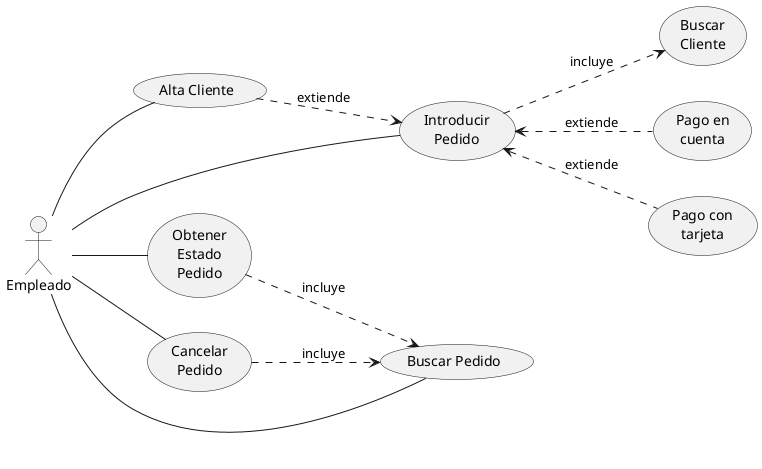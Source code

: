 @startuml

left to right direction
:Empleado: as E
(Alta Cliente) as AC
(Introducir\nPedido) as IP
(Obtener\nEstado\nPedido) as OEP
(Cancelar\nPedido) as CP
(Buscar\nCliente) as BC
(Pago en\ncuenta) as PC
(Buscar Pedido) as BP
(Pago con\ntarjeta) as PT

E -- AC
E -- IP
E -- OEP
E -- BP
E -- CP
AC ..> IP : extiende
IP ..> BC : incluye
IP <.. PT : extiende
IP <.. PC : extiende
OEP ..> BP : incluye
CP ..> BP : incluye

@enduml